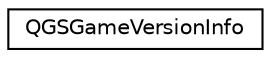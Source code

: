 digraph "类继承关系图"
{
  edge [fontname="Helvetica",fontsize="10",labelfontname="Helvetica",labelfontsize="10"];
  node [fontname="Helvetica",fontsize="10",shape=record];
  rankdir="LR";
  Node0 [label="QGSGameVersionInfo",height=0.2,width=0.4,color="black", fillcolor="white", style="filled",URL="$class_q_g_s_game_version_info.html"];
}
